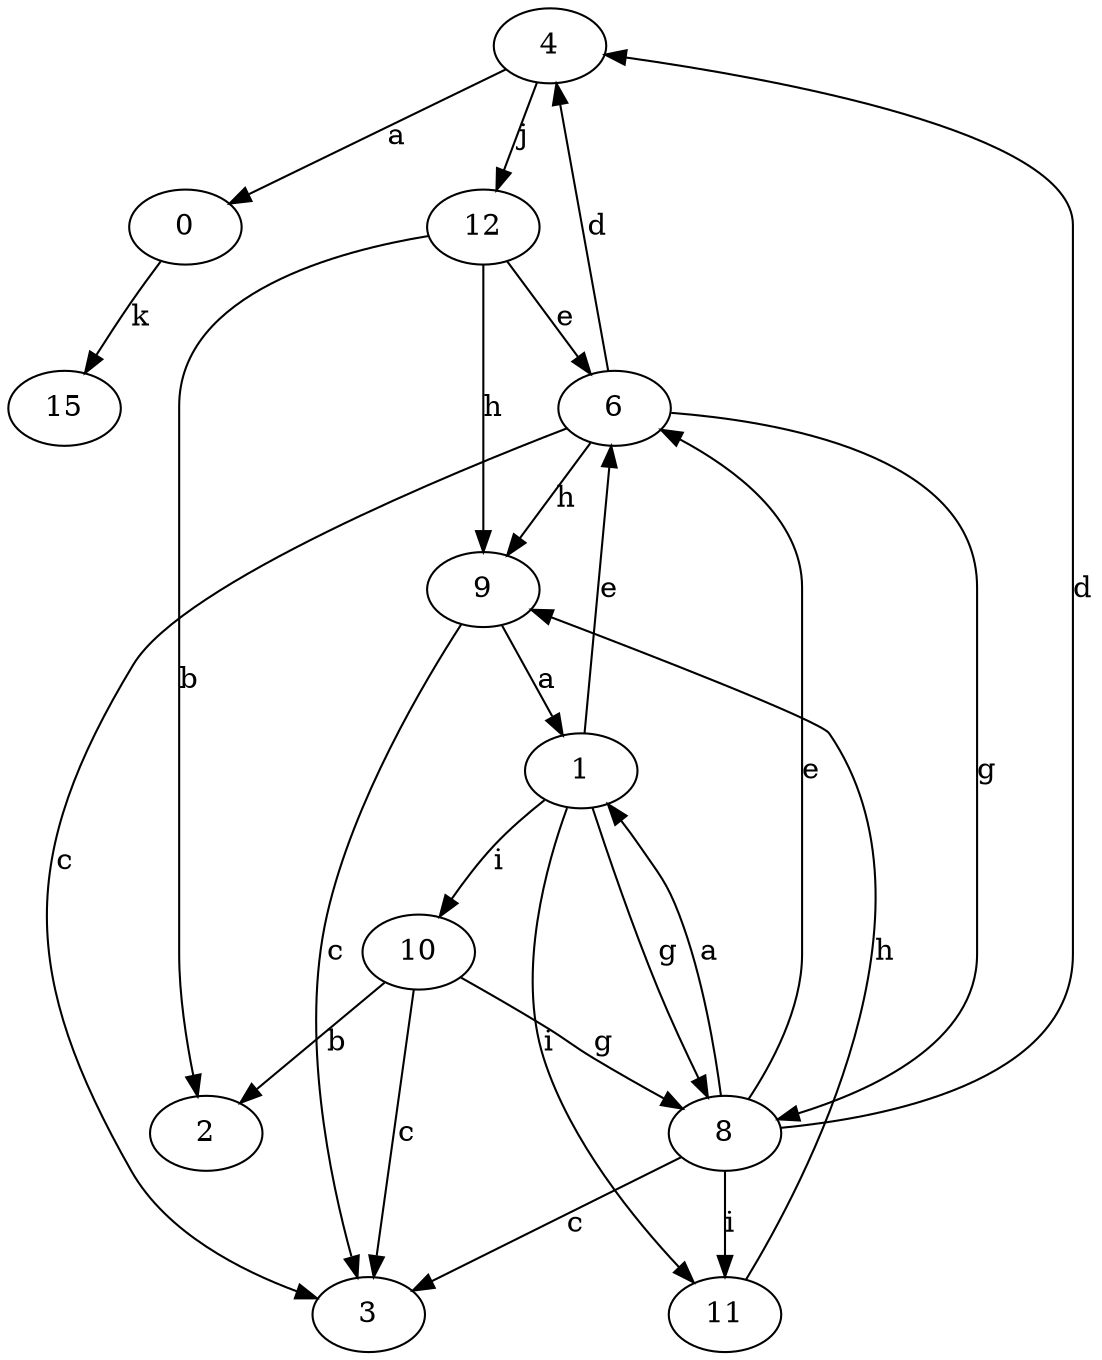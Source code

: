 strict digraph  {
0;
1;
2;
3;
4;
6;
8;
9;
10;
11;
12;
15;
0 -> 15  [label=k];
1 -> 6  [label=e];
1 -> 8  [label=g];
1 -> 10  [label=i];
1 -> 11  [label=i];
4 -> 0  [label=a];
4 -> 12  [label=j];
6 -> 3  [label=c];
6 -> 4  [label=d];
6 -> 8  [label=g];
6 -> 9  [label=h];
8 -> 1  [label=a];
8 -> 3  [label=c];
8 -> 4  [label=d];
8 -> 6  [label=e];
8 -> 11  [label=i];
9 -> 1  [label=a];
9 -> 3  [label=c];
10 -> 2  [label=b];
10 -> 3  [label=c];
10 -> 8  [label=g];
11 -> 9  [label=h];
12 -> 2  [label=b];
12 -> 6  [label=e];
12 -> 9  [label=h];
}
